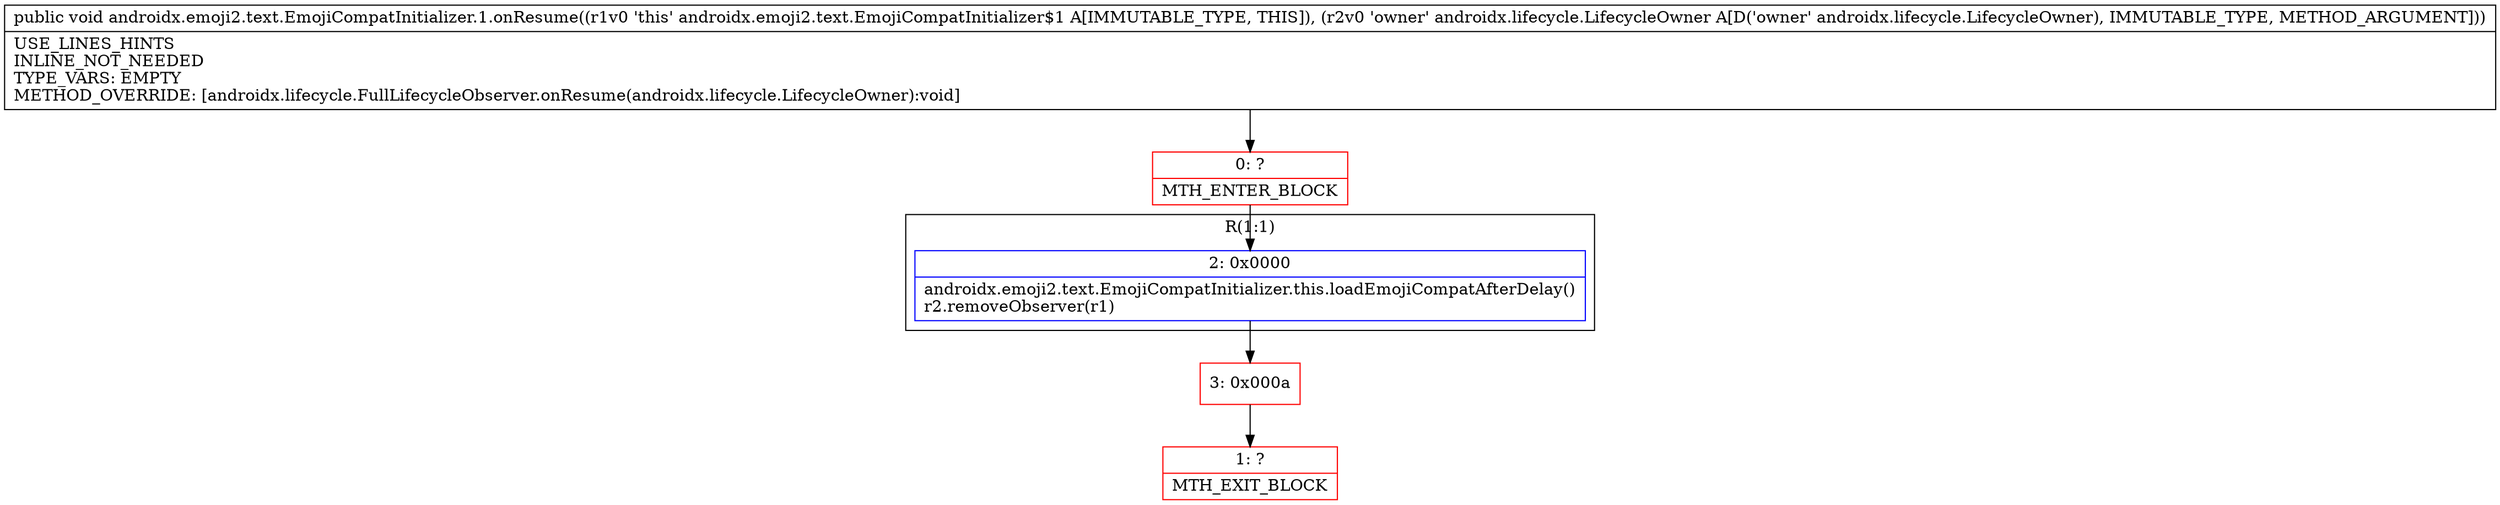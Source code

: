 digraph "CFG forandroidx.emoji2.text.EmojiCompatInitializer.1.onResume(Landroidx\/lifecycle\/LifecycleOwner;)V" {
subgraph cluster_Region_229045011 {
label = "R(1:1)";
node [shape=record,color=blue];
Node_2 [shape=record,label="{2\:\ 0x0000|androidx.emoji2.text.EmojiCompatInitializer.this.loadEmojiCompatAfterDelay()\lr2.removeObserver(r1)\l}"];
}
Node_0 [shape=record,color=red,label="{0\:\ ?|MTH_ENTER_BLOCK\l}"];
Node_3 [shape=record,color=red,label="{3\:\ 0x000a}"];
Node_1 [shape=record,color=red,label="{1\:\ ?|MTH_EXIT_BLOCK\l}"];
MethodNode[shape=record,label="{public void androidx.emoji2.text.EmojiCompatInitializer.1.onResume((r1v0 'this' androidx.emoji2.text.EmojiCompatInitializer$1 A[IMMUTABLE_TYPE, THIS]), (r2v0 'owner' androidx.lifecycle.LifecycleOwner A[D('owner' androidx.lifecycle.LifecycleOwner), IMMUTABLE_TYPE, METHOD_ARGUMENT]))  | USE_LINES_HINTS\lINLINE_NOT_NEEDED\lTYPE_VARS: EMPTY\lMETHOD_OVERRIDE: [androidx.lifecycle.FullLifecycleObserver.onResume(androidx.lifecycle.LifecycleOwner):void]\l}"];
MethodNode -> Node_0;Node_2 -> Node_3;
Node_0 -> Node_2;
Node_3 -> Node_1;
}

